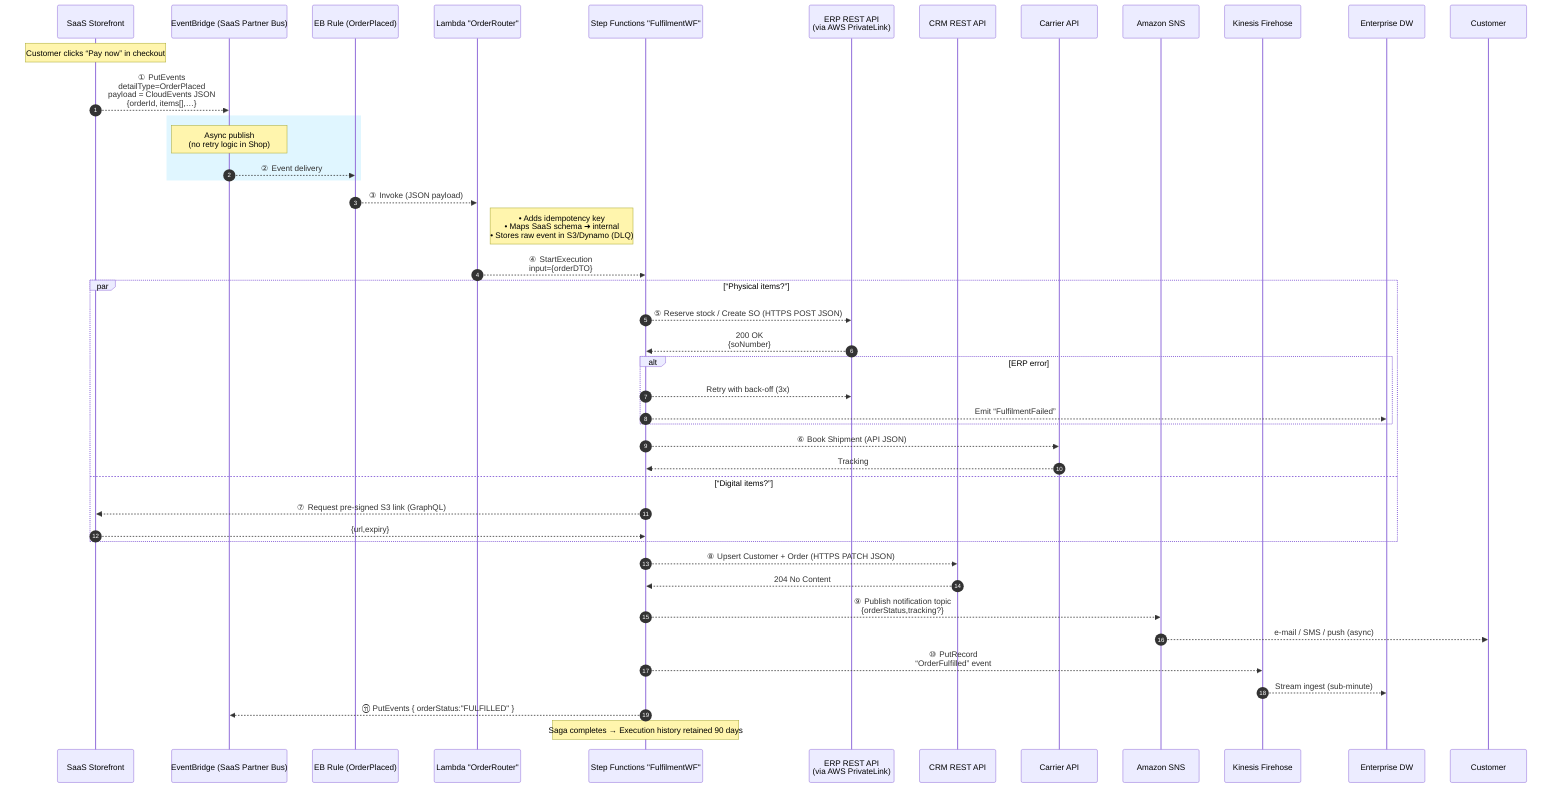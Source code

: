sequenceDiagram
    autonumber
    participant Shop as SaaS Storefront
    participant PartnerBus as EventBridge (SaaS Partner Bus)
    participant EBRule as EB Rule (OrderPlaced)
    participant Lambda as Lambda "OrderRouter"
    participant SF as Step Functions "FulfilmentWF"
    participant ERP as ERP REST API<br/>(via AWS PrivateLink)
    participant CRM as CRM REST API
    participant Carrier as Carrier API
    participant SNS as Amazon SNS
    participant Kinesis as Kinesis Firehose
    participant DW as Enterprise DW

    note over Shop: Customer clicks “Pay now” in checkout
    Shop-->>PartnerBus: ① PutEvents<br/>detailType=OrderPlaced<br/>payload = CloudEvents JSON<br/>{orderId, items[],…}
    rect rgb(224,246,255)
      note over PartnerBus: Async publish<br/>(no retry logic in Shop)
      PartnerBus-->>EBRule: ② Event delivery
    end

    EBRule-->>Lambda: ③ Invoke (JSON payload)
    note right of Lambda: • Adds idempotency key<br/>• Maps SaaS schema ➜ internal<br/>• Stores raw event in S3/Dynamo (DLQ)

    Lambda-->>SF: ④ StartExecution<br/>input={orderDTO}

    par “Physical items?”
      SF-->>ERP: ⑤ Reserve stock / Create SO (HTTPS POST JSON)
      ERP-->>SF: 200 OK <br/>{soNumber}
      alt ERP error
        SF-->>ERP: Retry with back-off (3x)
        SF-->>DW: Emit “FulfilmentFailed”
      end
      SF-->>Carrier: ⑥ Book Shipment (API JSON)
      Carrier-->>SF: Tracking# / label URL
    and “Digital items?”
      SF-->>Shop: ⑦ Request pre-signed S3 link (GraphQL)
      Shop-->>SF: {url,expiry}
    end

    SF-->>CRM: ⑧ Upsert Customer + Order (HTTPS PATCH JSON)
    CRM-->>SF: 204 No Content

    SF-->>SNS: ⑨ Publish notification topic<br/>{orderStatus,tracking?}
    SNS-->>Customer: e-mail / SMS / push (async)

    SF-->>Kinesis: ⑩ PutRecord<br/>“OrderFulfilled” event
    Kinesis-->>DW: Stream ingest (sub-minute)

    SF-->>PartnerBus: ⑪ PutEvents { orderStatus:"FULFILLED" }

    note over SF: Saga completes → Execution history retained 90 days